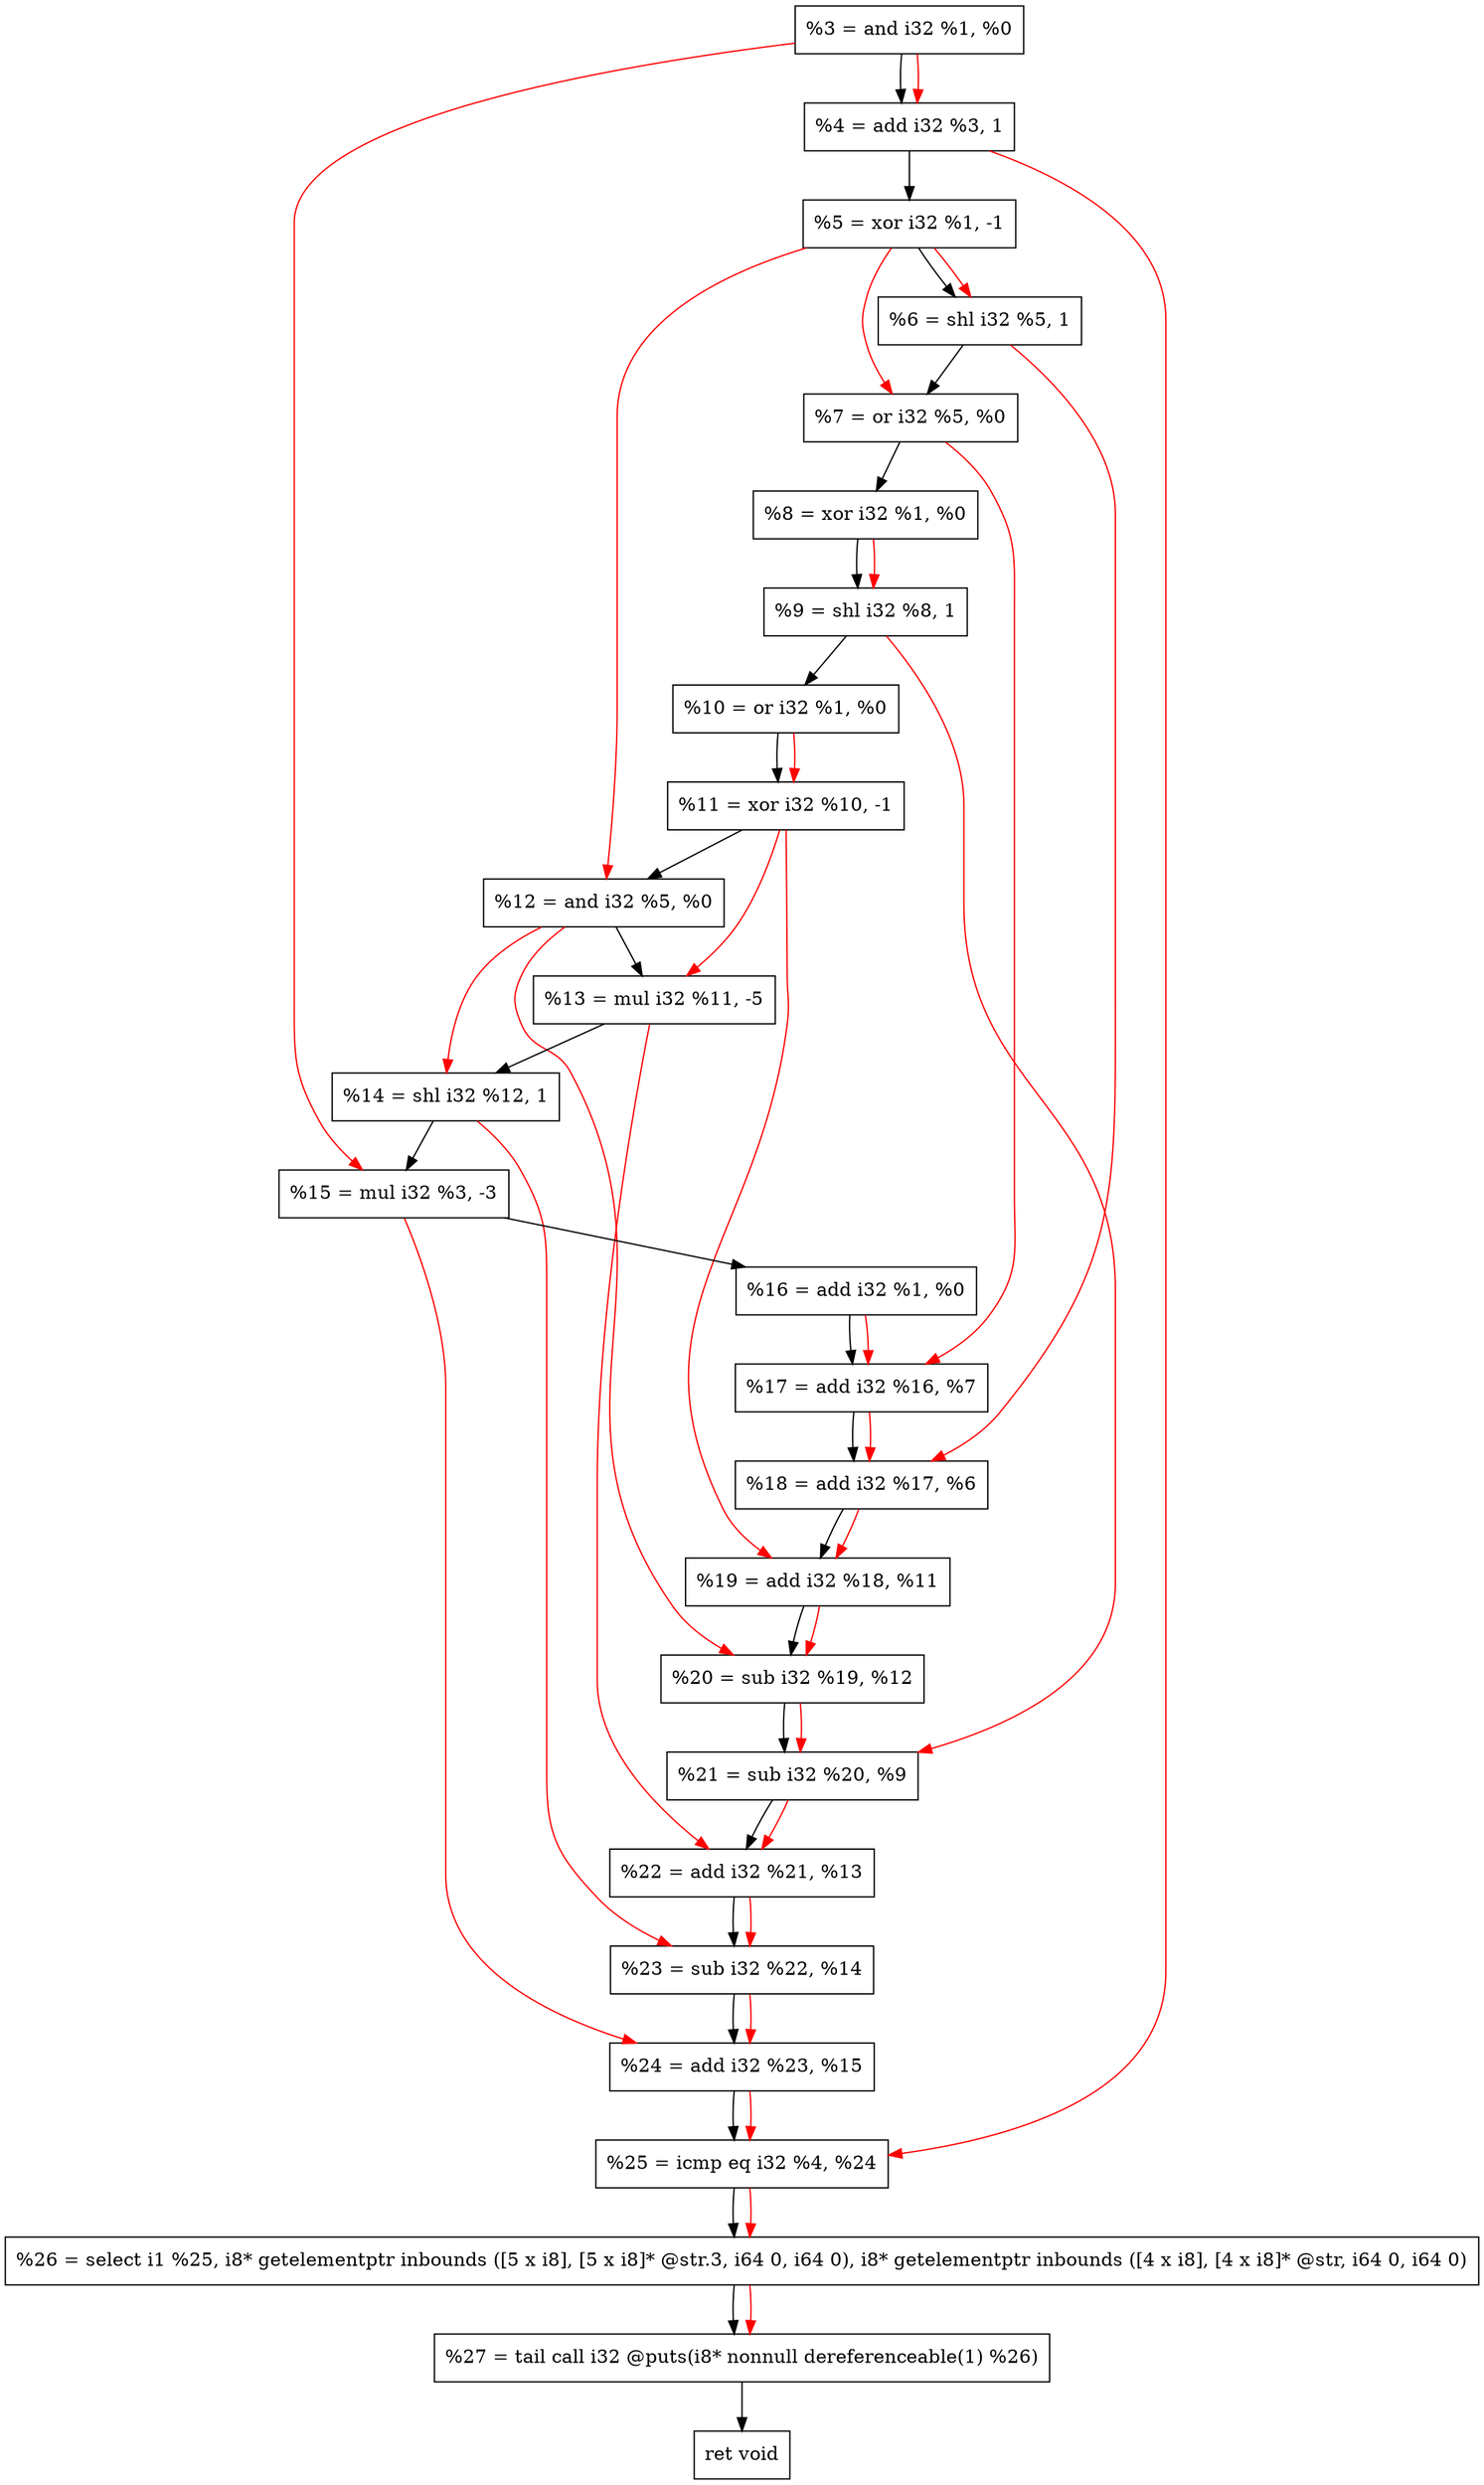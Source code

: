 digraph "DFG for'crackme' function" {
	Node0x8bb510[shape=record, label="  %3 = and i32 %1, %0"];
	Node0x8bbbc0[shape=record, label="  %4 = add i32 %3, 1"];
	Node0x8bbc80[shape=record, label="  %5 = xor i32 %1, -1"];
	Node0x8bbcf0[shape=record, label="  %6 = shl i32 %5, 1"];
	Node0x8bbd60[shape=record, label="  %7 = or i32 %5, %0"];
	Node0x8bbdd0[shape=record, label="  %8 = xor i32 %1, %0"];
	Node0x8bbe40[shape=record, label="  %9 = shl i32 %8, 1"];
	Node0x8bbeb0[shape=record, label="  %10 = or i32 %1, %0"];
	Node0x8bbf20[shape=record, label="  %11 = xor i32 %10, -1"];
	Node0x8bbf90[shape=record, label="  %12 = and i32 %5, %0"];
	Node0x8bc030[shape=record, label="  %13 = mul i32 %11, -5"];
	Node0x8bc0a0[shape=record, label="  %14 = shl i32 %12, 1"];
	Node0x8bc140[shape=record, label="  %15 = mul i32 %3, -3"];
	Node0x8bc1b0[shape=record, label="  %16 = add i32 %1, %0"];
	Node0x8bc220[shape=record, label="  %17 = add i32 %16, %7"];
	Node0x8bc290[shape=record, label="  %18 = add i32 %17, %6"];
	Node0x8bc300[shape=record, label="  %19 = add i32 %18, %11"];
	Node0x8bc370[shape=record, label="  %20 = sub i32 %19, %12"];
	Node0x8bc3e0[shape=record, label="  %21 = sub i32 %20, %9"];
	Node0x8bc450[shape=record, label="  %22 = add i32 %21, %13"];
	Node0x8bc4c0[shape=record, label="  %23 = sub i32 %22, %14"];
	Node0x8bc530[shape=record, label="  %24 = add i32 %23, %15"];
	Node0x8bc5a0[shape=record, label="  %25 = icmp eq i32 %4, %24"];
	Node0x85c268[shape=record, label="  %26 = select i1 %25, i8* getelementptr inbounds ([5 x i8], [5 x i8]* @str.3, i64 0, i64 0), i8* getelementptr inbounds ([4 x i8], [4 x i8]* @str, i64 0, i64 0)"];
	Node0x8bca40[shape=record, label="  %27 = tail call i32 @puts(i8* nonnull dereferenceable(1) %26)"];
	Node0x8bca90[shape=record, label="  ret void"];
	Node0x8bb510 -> Node0x8bbbc0;
	Node0x8bbbc0 -> Node0x8bbc80;
	Node0x8bbc80 -> Node0x8bbcf0;
	Node0x8bbcf0 -> Node0x8bbd60;
	Node0x8bbd60 -> Node0x8bbdd0;
	Node0x8bbdd0 -> Node0x8bbe40;
	Node0x8bbe40 -> Node0x8bbeb0;
	Node0x8bbeb0 -> Node0x8bbf20;
	Node0x8bbf20 -> Node0x8bbf90;
	Node0x8bbf90 -> Node0x8bc030;
	Node0x8bc030 -> Node0x8bc0a0;
	Node0x8bc0a0 -> Node0x8bc140;
	Node0x8bc140 -> Node0x8bc1b0;
	Node0x8bc1b0 -> Node0x8bc220;
	Node0x8bc220 -> Node0x8bc290;
	Node0x8bc290 -> Node0x8bc300;
	Node0x8bc300 -> Node0x8bc370;
	Node0x8bc370 -> Node0x8bc3e0;
	Node0x8bc3e0 -> Node0x8bc450;
	Node0x8bc450 -> Node0x8bc4c0;
	Node0x8bc4c0 -> Node0x8bc530;
	Node0x8bc530 -> Node0x8bc5a0;
	Node0x8bc5a0 -> Node0x85c268;
	Node0x85c268 -> Node0x8bca40;
	Node0x8bca40 -> Node0x8bca90;
edge [color=red]
	Node0x8bb510 -> Node0x8bbbc0;
	Node0x8bbc80 -> Node0x8bbcf0;
	Node0x8bbc80 -> Node0x8bbd60;
	Node0x8bbdd0 -> Node0x8bbe40;
	Node0x8bbeb0 -> Node0x8bbf20;
	Node0x8bbc80 -> Node0x8bbf90;
	Node0x8bbf20 -> Node0x8bc030;
	Node0x8bbf90 -> Node0x8bc0a0;
	Node0x8bb510 -> Node0x8bc140;
	Node0x8bc1b0 -> Node0x8bc220;
	Node0x8bbd60 -> Node0x8bc220;
	Node0x8bc220 -> Node0x8bc290;
	Node0x8bbcf0 -> Node0x8bc290;
	Node0x8bc290 -> Node0x8bc300;
	Node0x8bbf20 -> Node0x8bc300;
	Node0x8bc300 -> Node0x8bc370;
	Node0x8bbf90 -> Node0x8bc370;
	Node0x8bc370 -> Node0x8bc3e0;
	Node0x8bbe40 -> Node0x8bc3e0;
	Node0x8bc3e0 -> Node0x8bc450;
	Node0x8bc030 -> Node0x8bc450;
	Node0x8bc450 -> Node0x8bc4c0;
	Node0x8bc0a0 -> Node0x8bc4c0;
	Node0x8bc4c0 -> Node0x8bc530;
	Node0x8bc140 -> Node0x8bc530;
	Node0x8bbbc0 -> Node0x8bc5a0;
	Node0x8bc530 -> Node0x8bc5a0;
	Node0x8bc5a0 -> Node0x85c268;
	Node0x85c268 -> Node0x8bca40;
}

